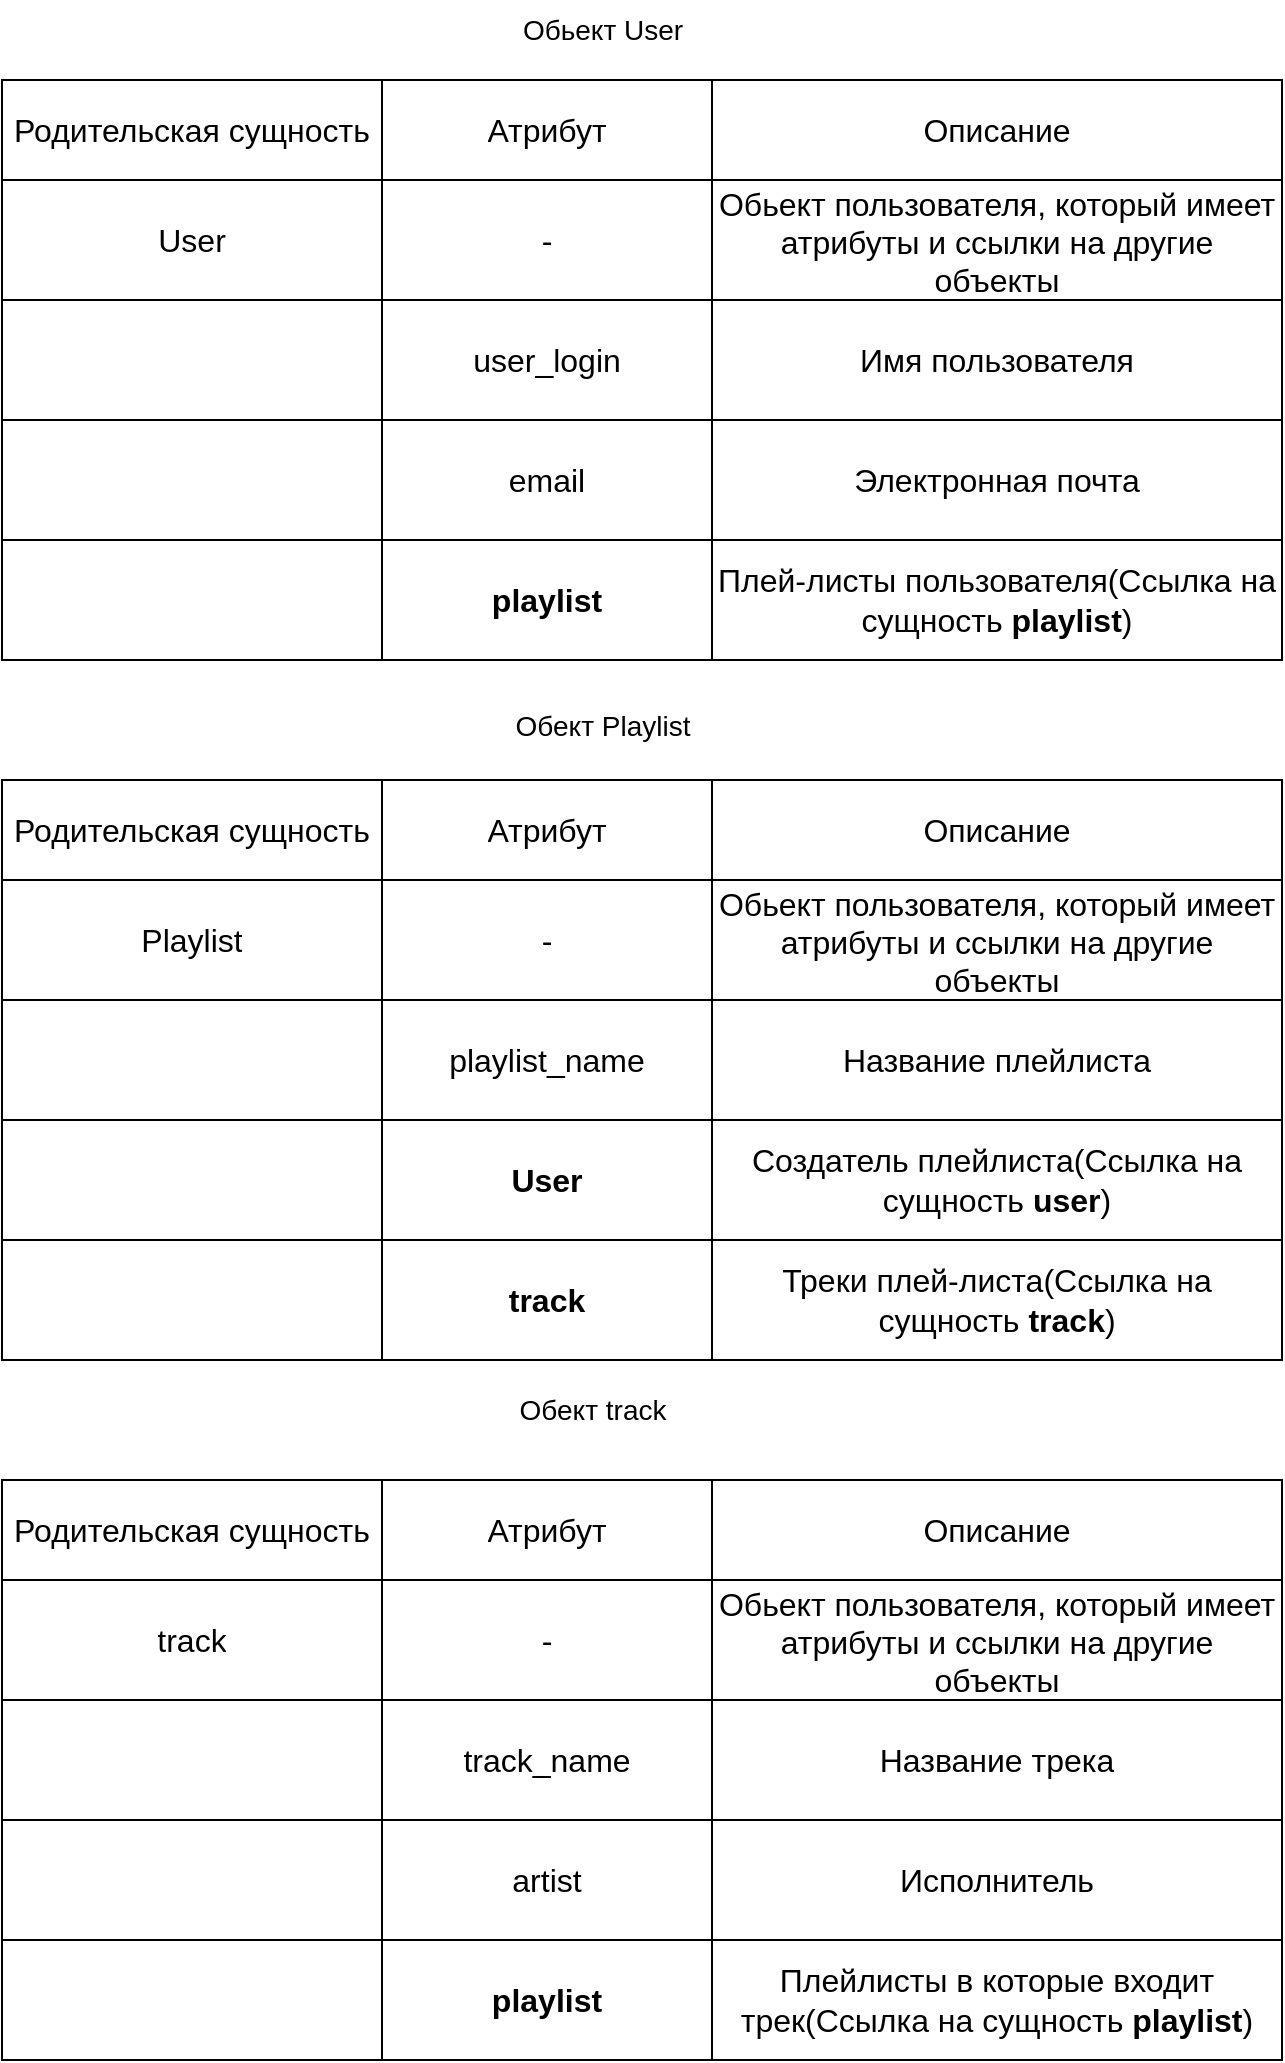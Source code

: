 <mxfile version="24.7.17">
  <diagram name="Страница — 1" id="COwZApUqpKTuh9l5zLDd">
    <mxGraphModel dx="905" dy="802" grid="1" gridSize="10" guides="1" tooltips="1" connect="1" arrows="1" fold="1" page="1" pageScale="1" pageWidth="827" pageHeight="1169" math="0" shadow="0">
      <root>
        <mxCell id="0" />
        <mxCell id="1" parent="0" />
        <mxCell id="1XDHNWAyTjsC2KXsczso-56" value="&lt;font style=&quot;font-size: 14px;&quot;&gt;Обьект User&lt;/font&gt;" style="text;html=1;align=center;verticalAlign=middle;resizable=0;points=[];autosize=1;strokeColor=none;fillColor=none;" parent="1" vertex="1">
          <mxGeometry x="325" width="110" height="30" as="geometry" />
        </mxCell>
        <mxCell id="1XDHNWAyTjsC2KXsczso-42" value="" style="shape=table;startSize=0;container=1;collapsible=0;childLayout=tableLayout;fontSize=16;" parent="1" vertex="1">
          <mxGeometry x="80" y="40" width="640" height="290" as="geometry" />
        </mxCell>
        <mxCell id="1XDHNWAyTjsC2KXsczso-43" value="" style="shape=tableRow;horizontal=0;startSize=0;swimlaneHead=0;swimlaneBody=0;strokeColor=inherit;top=0;left=0;bottom=0;right=0;collapsible=0;dropTarget=0;fillColor=none;points=[[0,0.5],[1,0.5]];portConstraint=eastwest;fontSize=16;" parent="1XDHNWAyTjsC2KXsczso-42" vertex="1">
          <mxGeometry width="640" height="50" as="geometry" />
        </mxCell>
        <mxCell id="1XDHNWAyTjsC2KXsczso-44" value="Родительская сущность" style="shape=partialRectangle;html=1;whiteSpace=wrap;connectable=0;strokeColor=inherit;overflow=hidden;fillColor=none;top=0;left=0;bottom=0;right=0;pointerEvents=1;fontSize=16;" parent="1XDHNWAyTjsC2KXsczso-43" vertex="1">
          <mxGeometry width="190" height="50" as="geometry">
            <mxRectangle width="190" height="50" as="alternateBounds" />
          </mxGeometry>
        </mxCell>
        <mxCell id="1XDHNWAyTjsC2KXsczso-45" value="Атрибут" style="shape=partialRectangle;html=1;whiteSpace=wrap;connectable=0;strokeColor=inherit;overflow=hidden;fillColor=none;top=0;left=0;bottom=0;right=0;pointerEvents=1;fontSize=16;" parent="1XDHNWAyTjsC2KXsczso-43" vertex="1">
          <mxGeometry x="190" width="165" height="50" as="geometry">
            <mxRectangle width="165" height="50" as="alternateBounds" />
          </mxGeometry>
        </mxCell>
        <mxCell id="1XDHNWAyTjsC2KXsczso-46" value="Описание" style="shape=partialRectangle;html=1;whiteSpace=wrap;connectable=0;strokeColor=inherit;overflow=hidden;fillColor=none;top=0;left=0;bottom=0;right=0;pointerEvents=1;fontSize=16;" parent="1XDHNWAyTjsC2KXsczso-43" vertex="1">
          <mxGeometry x="355" width="285" height="50" as="geometry">
            <mxRectangle width="285" height="50" as="alternateBounds" />
          </mxGeometry>
        </mxCell>
        <mxCell id="1XDHNWAyTjsC2KXsczso-57" value="" style="shape=tableRow;horizontal=0;startSize=0;swimlaneHead=0;swimlaneBody=0;strokeColor=inherit;top=0;left=0;bottom=0;right=0;collapsible=0;dropTarget=0;fillColor=none;points=[[0,0.5],[1,0.5]];portConstraint=eastwest;fontSize=16;" parent="1XDHNWAyTjsC2KXsczso-42" vertex="1">
          <mxGeometry y="50" width="640" height="60" as="geometry" />
        </mxCell>
        <mxCell id="1XDHNWAyTjsC2KXsczso-58" value="User" style="shape=partialRectangle;html=1;whiteSpace=wrap;connectable=0;strokeColor=inherit;overflow=hidden;fillColor=none;top=0;left=0;bottom=0;right=0;pointerEvents=1;fontSize=16;" parent="1XDHNWAyTjsC2KXsczso-57" vertex="1">
          <mxGeometry width="190" height="60" as="geometry">
            <mxRectangle width="190" height="60" as="alternateBounds" />
          </mxGeometry>
        </mxCell>
        <mxCell id="1XDHNWAyTjsC2KXsczso-59" value="-" style="shape=partialRectangle;html=1;whiteSpace=wrap;connectable=0;strokeColor=inherit;overflow=hidden;fillColor=none;top=0;left=0;bottom=0;right=0;pointerEvents=1;fontSize=16;" parent="1XDHNWAyTjsC2KXsczso-57" vertex="1">
          <mxGeometry x="190" width="165" height="60" as="geometry">
            <mxRectangle width="165" height="60" as="alternateBounds" />
          </mxGeometry>
        </mxCell>
        <mxCell id="1XDHNWAyTjsC2KXsczso-60" value="Обьект пользователя, который имеет атрибуты и ссылки на другие объекты" style="shape=partialRectangle;html=1;whiteSpace=wrap;connectable=0;strokeColor=inherit;overflow=hidden;fillColor=none;top=0;left=0;bottom=0;right=0;pointerEvents=1;fontSize=16;" parent="1XDHNWAyTjsC2KXsczso-57" vertex="1">
          <mxGeometry x="355" width="285" height="60" as="geometry">
            <mxRectangle width="285" height="60" as="alternateBounds" />
          </mxGeometry>
        </mxCell>
        <mxCell id="1XDHNWAyTjsC2KXsczso-61" value="" style="shape=tableRow;horizontal=0;startSize=0;swimlaneHead=0;swimlaneBody=0;strokeColor=inherit;top=0;left=0;bottom=0;right=0;collapsible=0;dropTarget=0;fillColor=none;points=[[0,0.5],[1,0.5]];portConstraint=eastwest;fontSize=16;" parent="1XDHNWAyTjsC2KXsczso-42" vertex="1">
          <mxGeometry y="110" width="640" height="60" as="geometry" />
        </mxCell>
        <mxCell id="1XDHNWAyTjsC2KXsczso-62" value="" style="shape=partialRectangle;html=1;whiteSpace=wrap;connectable=0;strokeColor=inherit;overflow=hidden;fillColor=none;top=0;left=0;bottom=0;right=0;pointerEvents=1;fontSize=16;" parent="1XDHNWAyTjsC2KXsczso-61" vertex="1">
          <mxGeometry width="190" height="60" as="geometry">
            <mxRectangle width="190" height="60" as="alternateBounds" />
          </mxGeometry>
        </mxCell>
        <mxCell id="1XDHNWAyTjsC2KXsczso-63" value="user_login" style="shape=partialRectangle;html=1;whiteSpace=wrap;connectable=0;strokeColor=inherit;overflow=hidden;fillColor=none;top=0;left=0;bottom=0;right=0;pointerEvents=1;fontSize=16;" parent="1XDHNWAyTjsC2KXsczso-61" vertex="1">
          <mxGeometry x="190" width="165" height="60" as="geometry">
            <mxRectangle width="165" height="60" as="alternateBounds" />
          </mxGeometry>
        </mxCell>
        <mxCell id="1XDHNWAyTjsC2KXsczso-64" value="Имя пользователя" style="shape=partialRectangle;html=1;whiteSpace=wrap;connectable=0;strokeColor=inherit;overflow=hidden;fillColor=none;top=0;left=0;bottom=0;right=0;pointerEvents=1;fontSize=16;" parent="1XDHNWAyTjsC2KXsczso-61" vertex="1">
          <mxGeometry x="355" width="285" height="60" as="geometry">
            <mxRectangle width="285" height="60" as="alternateBounds" />
          </mxGeometry>
        </mxCell>
        <mxCell id="1XDHNWAyTjsC2KXsczso-65" value="" style="shape=tableRow;horizontal=0;startSize=0;swimlaneHead=0;swimlaneBody=0;strokeColor=inherit;top=0;left=0;bottom=0;right=0;collapsible=0;dropTarget=0;fillColor=none;points=[[0,0.5],[1,0.5]];portConstraint=eastwest;fontSize=16;" parent="1XDHNWAyTjsC2KXsczso-42" vertex="1">
          <mxGeometry y="170" width="640" height="60" as="geometry" />
        </mxCell>
        <mxCell id="1XDHNWAyTjsC2KXsczso-66" value="" style="shape=partialRectangle;html=1;whiteSpace=wrap;connectable=0;strokeColor=inherit;overflow=hidden;fillColor=none;top=0;left=0;bottom=0;right=0;pointerEvents=1;fontSize=16;" parent="1XDHNWAyTjsC2KXsczso-65" vertex="1">
          <mxGeometry width="190" height="60" as="geometry">
            <mxRectangle width="190" height="60" as="alternateBounds" />
          </mxGeometry>
        </mxCell>
        <mxCell id="1XDHNWAyTjsC2KXsczso-67" value="email" style="shape=partialRectangle;html=1;whiteSpace=wrap;connectable=0;strokeColor=inherit;overflow=hidden;fillColor=none;top=0;left=0;bottom=0;right=0;pointerEvents=1;fontSize=16;" parent="1XDHNWAyTjsC2KXsczso-65" vertex="1">
          <mxGeometry x="190" width="165" height="60" as="geometry">
            <mxRectangle width="165" height="60" as="alternateBounds" />
          </mxGeometry>
        </mxCell>
        <mxCell id="1XDHNWAyTjsC2KXsczso-68" value="Электронная почта" style="shape=partialRectangle;html=1;whiteSpace=wrap;connectable=0;strokeColor=inherit;overflow=hidden;fillColor=none;top=0;left=0;bottom=0;right=0;pointerEvents=1;fontSize=16;" parent="1XDHNWAyTjsC2KXsczso-65" vertex="1">
          <mxGeometry x="355" width="285" height="60" as="geometry">
            <mxRectangle width="285" height="60" as="alternateBounds" />
          </mxGeometry>
        </mxCell>
        <mxCell id="1XDHNWAyTjsC2KXsczso-69" value="" style="shape=tableRow;horizontal=0;startSize=0;swimlaneHead=0;swimlaneBody=0;strokeColor=inherit;top=0;left=0;bottom=0;right=0;collapsible=0;dropTarget=0;fillColor=none;points=[[0,0.5],[1,0.5]];portConstraint=eastwest;fontSize=16;" parent="1XDHNWAyTjsC2KXsczso-42" vertex="1">
          <mxGeometry y="230" width="640" height="60" as="geometry" />
        </mxCell>
        <mxCell id="1XDHNWAyTjsC2KXsczso-70" value="" style="shape=partialRectangle;html=1;whiteSpace=wrap;connectable=0;strokeColor=inherit;overflow=hidden;fillColor=none;top=0;left=0;bottom=0;right=0;pointerEvents=1;fontSize=16;" parent="1XDHNWAyTjsC2KXsczso-69" vertex="1">
          <mxGeometry width="190" height="60" as="geometry">
            <mxRectangle width="190" height="60" as="alternateBounds" />
          </mxGeometry>
        </mxCell>
        <mxCell id="1XDHNWAyTjsC2KXsczso-71" value="&lt;b&gt;playlist&lt;/b&gt;" style="shape=partialRectangle;html=1;whiteSpace=wrap;connectable=0;strokeColor=inherit;overflow=hidden;fillColor=none;top=0;left=0;bottom=0;right=0;pointerEvents=1;fontSize=16;" parent="1XDHNWAyTjsC2KXsczso-69" vertex="1">
          <mxGeometry x="190" width="165" height="60" as="geometry">
            <mxRectangle width="165" height="60" as="alternateBounds" />
          </mxGeometry>
        </mxCell>
        <mxCell id="1XDHNWAyTjsC2KXsczso-72" value="Плей-листы пользователя(Ссылка на сущность &lt;b&gt;playlist&lt;/b&gt;)" style="shape=partialRectangle;html=1;whiteSpace=wrap;connectable=0;strokeColor=inherit;overflow=hidden;fillColor=none;top=0;left=0;bottom=0;right=0;pointerEvents=1;fontSize=16;" parent="1XDHNWAyTjsC2KXsczso-69" vertex="1">
          <mxGeometry x="355" width="285" height="60" as="geometry">
            <mxRectangle width="285" height="60" as="alternateBounds" />
          </mxGeometry>
        </mxCell>
        <mxCell id="1XDHNWAyTjsC2KXsczso-73" value="&lt;font style=&quot;font-size: 14px;&quot;&gt;Обект Playlist&lt;/font&gt;" style="text;html=1;align=center;verticalAlign=middle;resizable=0;points=[];autosize=1;strokeColor=none;fillColor=none;" parent="1" vertex="1">
          <mxGeometry x="325" y="348" width="110" height="30" as="geometry" />
        </mxCell>
        <mxCell id="1XDHNWAyTjsC2KXsczso-74" value="" style="shape=table;startSize=0;container=1;collapsible=0;childLayout=tableLayout;fontSize=16;" parent="1" vertex="1">
          <mxGeometry x="80" y="390" width="640" height="290" as="geometry" />
        </mxCell>
        <mxCell id="1XDHNWAyTjsC2KXsczso-75" value="" style="shape=tableRow;horizontal=0;startSize=0;swimlaneHead=0;swimlaneBody=0;strokeColor=inherit;top=0;left=0;bottom=0;right=0;collapsible=0;dropTarget=0;fillColor=none;points=[[0,0.5],[1,0.5]];portConstraint=eastwest;fontSize=16;" parent="1XDHNWAyTjsC2KXsczso-74" vertex="1">
          <mxGeometry width="640" height="50" as="geometry" />
        </mxCell>
        <mxCell id="1XDHNWAyTjsC2KXsczso-76" value="Родительская сущность" style="shape=partialRectangle;html=1;whiteSpace=wrap;connectable=0;strokeColor=inherit;overflow=hidden;fillColor=none;top=0;left=0;bottom=0;right=0;pointerEvents=1;fontSize=16;" parent="1XDHNWAyTjsC2KXsczso-75" vertex="1">
          <mxGeometry width="190" height="50" as="geometry">
            <mxRectangle width="190" height="50" as="alternateBounds" />
          </mxGeometry>
        </mxCell>
        <mxCell id="1XDHNWAyTjsC2KXsczso-77" value="Атрибут" style="shape=partialRectangle;html=1;whiteSpace=wrap;connectable=0;strokeColor=inherit;overflow=hidden;fillColor=none;top=0;left=0;bottom=0;right=0;pointerEvents=1;fontSize=16;" parent="1XDHNWAyTjsC2KXsczso-75" vertex="1">
          <mxGeometry x="190" width="165" height="50" as="geometry">
            <mxRectangle width="165" height="50" as="alternateBounds" />
          </mxGeometry>
        </mxCell>
        <mxCell id="1XDHNWAyTjsC2KXsczso-78" value="Описание" style="shape=partialRectangle;html=1;whiteSpace=wrap;connectable=0;strokeColor=inherit;overflow=hidden;fillColor=none;top=0;left=0;bottom=0;right=0;pointerEvents=1;fontSize=16;" parent="1XDHNWAyTjsC2KXsczso-75" vertex="1">
          <mxGeometry x="355" width="285" height="50" as="geometry">
            <mxRectangle width="285" height="50" as="alternateBounds" />
          </mxGeometry>
        </mxCell>
        <mxCell id="1XDHNWAyTjsC2KXsczso-79" value="" style="shape=tableRow;horizontal=0;startSize=0;swimlaneHead=0;swimlaneBody=0;strokeColor=inherit;top=0;left=0;bottom=0;right=0;collapsible=0;dropTarget=0;fillColor=none;points=[[0,0.5],[1,0.5]];portConstraint=eastwest;fontSize=16;" parent="1XDHNWAyTjsC2KXsczso-74" vertex="1">
          <mxGeometry y="50" width="640" height="60" as="geometry" />
        </mxCell>
        <mxCell id="1XDHNWAyTjsC2KXsczso-80" value="Playlist" style="shape=partialRectangle;html=1;whiteSpace=wrap;connectable=0;strokeColor=inherit;overflow=hidden;fillColor=none;top=0;left=0;bottom=0;right=0;pointerEvents=1;fontSize=16;" parent="1XDHNWAyTjsC2KXsczso-79" vertex="1">
          <mxGeometry width="190" height="60" as="geometry">
            <mxRectangle width="190" height="60" as="alternateBounds" />
          </mxGeometry>
        </mxCell>
        <mxCell id="1XDHNWAyTjsC2KXsczso-81" value="-" style="shape=partialRectangle;html=1;whiteSpace=wrap;connectable=0;strokeColor=inherit;overflow=hidden;fillColor=none;top=0;left=0;bottom=0;right=0;pointerEvents=1;fontSize=16;" parent="1XDHNWAyTjsC2KXsczso-79" vertex="1">
          <mxGeometry x="190" width="165" height="60" as="geometry">
            <mxRectangle width="165" height="60" as="alternateBounds" />
          </mxGeometry>
        </mxCell>
        <mxCell id="1XDHNWAyTjsC2KXsczso-82" value="Обьект пользователя, который имеет атрибуты и ссылки на другие объекты" style="shape=partialRectangle;html=1;whiteSpace=wrap;connectable=0;strokeColor=inherit;overflow=hidden;fillColor=none;top=0;left=0;bottom=0;right=0;pointerEvents=1;fontSize=16;" parent="1XDHNWAyTjsC2KXsczso-79" vertex="1">
          <mxGeometry x="355" width="285" height="60" as="geometry">
            <mxRectangle width="285" height="60" as="alternateBounds" />
          </mxGeometry>
        </mxCell>
        <mxCell id="1XDHNWAyTjsC2KXsczso-83" value="" style="shape=tableRow;horizontal=0;startSize=0;swimlaneHead=0;swimlaneBody=0;strokeColor=inherit;top=0;left=0;bottom=0;right=0;collapsible=0;dropTarget=0;fillColor=none;points=[[0,0.5],[1,0.5]];portConstraint=eastwest;fontSize=16;" parent="1XDHNWAyTjsC2KXsczso-74" vertex="1">
          <mxGeometry y="110" width="640" height="60" as="geometry" />
        </mxCell>
        <mxCell id="1XDHNWAyTjsC2KXsczso-84" value="" style="shape=partialRectangle;html=1;whiteSpace=wrap;connectable=0;strokeColor=inherit;overflow=hidden;fillColor=none;top=0;left=0;bottom=0;right=0;pointerEvents=1;fontSize=16;" parent="1XDHNWAyTjsC2KXsczso-83" vertex="1">
          <mxGeometry width="190" height="60" as="geometry">
            <mxRectangle width="190" height="60" as="alternateBounds" />
          </mxGeometry>
        </mxCell>
        <mxCell id="1XDHNWAyTjsC2KXsczso-85" value="playlist_name" style="shape=partialRectangle;html=1;whiteSpace=wrap;connectable=0;strokeColor=inherit;overflow=hidden;fillColor=none;top=0;left=0;bottom=0;right=0;pointerEvents=1;fontSize=16;" parent="1XDHNWAyTjsC2KXsczso-83" vertex="1">
          <mxGeometry x="190" width="165" height="60" as="geometry">
            <mxRectangle width="165" height="60" as="alternateBounds" />
          </mxGeometry>
        </mxCell>
        <mxCell id="1XDHNWAyTjsC2KXsczso-86" value="Название плейлиста" style="shape=partialRectangle;html=1;whiteSpace=wrap;connectable=0;strokeColor=inherit;overflow=hidden;fillColor=none;top=0;left=0;bottom=0;right=0;pointerEvents=1;fontSize=16;" parent="1XDHNWAyTjsC2KXsczso-83" vertex="1">
          <mxGeometry x="355" width="285" height="60" as="geometry">
            <mxRectangle width="285" height="60" as="alternateBounds" />
          </mxGeometry>
        </mxCell>
        <mxCell id="1XDHNWAyTjsC2KXsczso-87" value="" style="shape=tableRow;horizontal=0;startSize=0;swimlaneHead=0;swimlaneBody=0;strokeColor=inherit;top=0;left=0;bottom=0;right=0;collapsible=0;dropTarget=0;fillColor=none;points=[[0,0.5],[1,0.5]];portConstraint=eastwest;fontSize=16;" parent="1XDHNWAyTjsC2KXsczso-74" vertex="1">
          <mxGeometry y="170" width="640" height="60" as="geometry" />
        </mxCell>
        <mxCell id="1XDHNWAyTjsC2KXsczso-88" value="" style="shape=partialRectangle;html=1;whiteSpace=wrap;connectable=0;strokeColor=inherit;overflow=hidden;fillColor=none;top=0;left=0;bottom=0;right=0;pointerEvents=1;fontSize=16;" parent="1XDHNWAyTjsC2KXsczso-87" vertex="1">
          <mxGeometry width="190" height="60" as="geometry">
            <mxRectangle width="190" height="60" as="alternateBounds" />
          </mxGeometry>
        </mxCell>
        <mxCell id="1XDHNWAyTjsC2KXsczso-89" value="&lt;b&gt;User&lt;/b&gt;" style="shape=partialRectangle;html=1;whiteSpace=wrap;connectable=0;strokeColor=inherit;overflow=hidden;fillColor=none;top=0;left=0;bottom=0;right=0;pointerEvents=1;fontSize=16;" parent="1XDHNWAyTjsC2KXsczso-87" vertex="1">
          <mxGeometry x="190" width="165" height="60" as="geometry">
            <mxRectangle width="165" height="60" as="alternateBounds" />
          </mxGeometry>
        </mxCell>
        <mxCell id="1XDHNWAyTjsC2KXsczso-90" value="Создатель плейлиста(Ссылка на сущность &lt;b&gt;user&lt;/b&gt;)" style="shape=partialRectangle;html=1;whiteSpace=wrap;connectable=0;strokeColor=inherit;overflow=hidden;fillColor=none;top=0;left=0;bottom=0;right=0;pointerEvents=1;fontSize=16;" parent="1XDHNWAyTjsC2KXsczso-87" vertex="1">
          <mxGeometry x="355" width="285" height="60" as="geometry">
            <mxRectangle width="285" height="60" as="alternateBounds" />
          </mxGeometry>
        </mxCell>
        <mxCell id="1XDHNWAyTjsC2KXsczso-91" value="" style="shape=tableRow;horizontal=0;startSize=0;swimlaneHead=0;swimlaneBody=0;strokeColor=inherit;top=0;left=0;bottom=0;right=0;collapsible=0;dropTarget=0;fillColor=none;points=[[0,0.5],[1,0.5]];portConstraint=eastwest;fontSize=16;" parent="1XDHNWAyTjsC2KXsczso-74" vertex="1">
          <mxGeometry y="230" width="640" height="60" as="geometry" />
        </mxCell>
        <mxCell id="1XDHNWAyTjsC2KXsczso-92" value="" style="shape=partialRectangle;html=1;whiteSpace=wrap;connectable=0;strokeColor=inherit;overflow=hidden;fillColor=none;top=0;left=0;bottom=0;right=0;pointerEvents=1;fontSize=16;" parent="1XDHNWAyTjsC2KXsczso-91" vertex="1">
          <mxGeometry width="190" height="60" as="geometry">
            <mxRectangle width="190" height="60" as="alternateBounds" />
          </mxGeometry>
        </mxCell>
        <mxCell id="1XDHNWAyTjsC2KXsczso-93" value="&lt;b&gt;track&lt;/b&gt;" style="shape=partialRectangle;html=1;whiteSpace=wrap;connectable=0;strokeColor=inherit;overflow=hidden;fillColor=none;top=0;left=0;bottom=0;right=0;pointerEvents=1;fontSize=16;" parent="1XDHNWAyTjsC2KXsczso-91" vertex="1">
          <mxGeometry x="190" width="165" height="60" as="geometry">
            <mxRectangle width="165" height="60" as="alternateBounds" />
          </mxGeometry>
        </mxCell>
        <mxCell id="1XDHNWAyTjsC2KXsczso-94" value="Треки плей-листа(Ссылка на сущность &lt;b&gt;track&lt;/b&gt;)" style="shape=partialRectangle;html=1;whiteSpace=wrap;connectable=0;strokeColor=inherit;overflow=hidden;fillColor=none;top=0;left=0;bottom=0;right=0;pointerEvents=1;fontSize=16;" parent="1XDHNWAyTjsC2KXsczso-91" vertex="1">
          <mxGeometry x="355" width="285" height="60" as="geometry">
            <mxRectangle width="285" height="60" as="alternateBounds" />
          </mxGeometry>
        </mxCell>
        <mxCell id="1XDHNWAyTjsC2KXsczso-95" value="&lt;font style=&quot;font-size: 14px;&quot;&gt;Обект track&lt;/font&gt;" style="text;html=1;align=center;verticalAlign=middle;resizable=0;points=[];autosize=1;strokeColor=none;fillColor=none;" parent="1" vertex="1">
          <mxGeometry x="325" y="690" width="100" height="30" as="geometry" />
        </mxCell>
        <mxCell id="1XDHNWAyTjsC2KXsczso-96" value="" style="shape=table;startSize=0;container=1;collapsible=0;childLayout=tableLayout;fontSize=16;" parent="1" vertex="1">
          <mxGeometry x="80" y="740" width="640" height="290" as="geometry" />
        </mxCell>
        <mxCell id="1XDHNWAyTjsC2KXsczso-97" value="" style="shape=tableRow;horizontal=0;startSize=0;swimlaneHead=0;swimlaneBody=0;strokeColor=inherit;top=0;left=0;bottom=0;right=0;collapsible=0;dropTarget=0;fillColor=none;points=[[0,0.5],[1,0.5]];portConstraint=eastwest;fontSize=16;" parent="1XDHNWAyTjsC2KXsczso-96" vertex="1">
          <mxGeometry width="640" height="50" as="geometry" />
        </mxCell>
        <mxCell id="1XDHNWAyTjsC2KXsczso-98" value="Родительская сущность" style="shape=partialRectangle;html=1;whiteSpace=wrap;connectable=0;strokeColor=inherit;overflow=hidden;fillColor=none;top=0;left=0;bottom=0;right=0;pointerEvents=1;fontSize=16;" parent="1XDHNWAyTjsC2KXsczso-97" vertex="1">
          <mxGeometry width="190" height="50" as="geometry">
            <mxRectangle width="190" height="50" as="alternateBounds" />
          </mxGeometry>
        </mxCell>
        <mxCell id="1XDHNWAyTjsC2KXsczso-99" value="Атрибут" style="shape=partialRectangle;html=1;whiteSpace=wrap;connectable=0;strokeColor=inherit;overflow=hidden;fillColor=none;top=0;left=0;bottom=0;right=0;pointerEvents=1;fontSize=16;" parent="1XDHNWAyTjsC2KXsczso-97" vertex="1">
          <mxGeometry x="190" width="165" height="50" as="geometry">
            <mxRectangle width="165" height="50" as="alternateBounds" />
          </mxGeometry>
        </mxCell>
        <mxCell id="1XDHNWAyTjsC2KXsczso-100" value="Описание" style="shape=partialRectangle;html=1;whiteSpace=wrap;connectable=0;strokeColor=inherit;overflow=hidden;fillColor=none;top=0;left=0;bottom=0;right=0;pointerEvents=1;fontSize=16;" parent="1XDHNWAyTjsC2KXsczso-97" vertex="1">
          <mxGeometry x="355" width="285" height="50" as="geometry">
            <mxRectangle width="285" height="50" as="alternateBounds" />
          </mxGeometry>
        </mxCell>
        <mxCell id="1XDHNWAyTjsC2KXsczso-101" value="" style="shape=tableRow;horizontal=0;startSize=0;swimlaneHead=0;swimlaneBody=0;strokeColor=inherit;top=0;left=0;bottom=0;right=0;collapsible=0;dropTarget=0;fillColor=none;points=[[0,0.5],[1,0.5]];portConstraint=eastwest;fontSize=16;" parent="1XDHNWAyTjsC2KXsczso-96" vertex="1">
          <mxGeometry y="50" width="640" height="60" as="geometry" />
        </mxCell>
        <mxCell id="1XDHNWAyTjsC2KXsczso-102" value="track" style="shape=partialRectangle;html=1;whiteSpace=wrap;connectable=0;strokeColor=inherit;overflow=hidden;fillColor=none;top=0;left=0;bottom=0;right=0;pointerEvents=1;fontSize=16;" parent="1XDHNWAyTjsC2KXsczso-101" vertex="1">
          <mxGeometry width="190" height="60" as="geometry">
            <mxRectangle width="190" height="60" as="alternateBounds" />
          </mxGeometry>
        </mxCell>
        <mxCell id="1XDHNWAyTjsC2KXsczso-103" value="-" style="shape=partialRectangle;html=1;whiteSpace=wrap;connectable=0;strokeColor=inherit;overflow=hidden;fillColor=none;top=0;left=0;bottom=0;right=0;pointerEvents=1;fontSize=16;" parent="1XDHNWAyTjsC2KXsczso-101" vertex="1">
          <mxGeometry x="190" width="165" height="60" as="geometry">
            <mxRectangle width="165" height="60" as="alternateBounds" />
          </mxGeometry>
        </mxCell>
        <mxCell id="1XDHNWAyTjsC2KXsczso-104" value="Обьект пользователя, который имеет атрибуты и ссылки на другие объекты" style="shape=partialRectangle;html=1;whiteSpace=wrap;connectable=0;strokeColor=inherit;overflow=hidden;fillColor=none;top=0;left=0;bottom=0;right=0;pointerEvents=1;fontSize=16;" parent="1XDHNWAyTjsC2KXsczso-101" vertex="1">
          <mxGeometry x="355" width="285" height="60" as="geometry">
            <mxRectangle width="285" height="60" as="alternateBounds" />
          </mxGeometry>
        </mxCell>
        <mxCell id="1XDHNWAyTjsC2KXsczso-105" value="" style="shape=tableRow;horizontal=0;startSize=0;swimlaneHead=0;swimlaneBody=0;strokeColor=inherit;top=0;left=0;bottom=0;right=0;collapsible=0;dropTarget=0;fillColor=none;points=[[0,0.5],[1,0.5]];portConstraint=eastwest;fontSize=16;" parent="1XDHNWAyTjsC2KXsczso-96" vertex="1">
          <mxGeometry y="110" width="640" height="60" as="geometry" />
        </mxCell>
        <mxCell id="1XDHNWAyTjsC2KXsczso-106" value="" style="shape=partialRectangle;html=1;whiteSpace=wrap;connectable=0;strokeColor=inherit;overflow=hidden;fillColor=none;top=0;left=0;bottom=0;right=0;pointerEvents=1;fontSize=16;" parent="1XDHNWAyTjsC2KXsczso-105" vertex="1">
          <mxGeometry width="190" height="60" as="geometry">
            <mxRectangle width="190" height="60" as="alternateBounds" />
          </mxGeometry>
        </mxCell>
        <mxCell id="1XDHNWAyTjsC2KXsczso-107" value="track_name" style="shape=partialRectangle;html=1;whiteSpace=wrap;connectable=0;strokeColor=inherit;overflow=hidden;fillColor=none;top=0;left=0;bottom=0;right=0;pointerEvents=1;fontSize=16;" parent="1XDHNWAyTjsC2KXsczso-105" vertex="1">
          <mxGeometry x="190" width="165" height="60" as="geometry">
            <mxRectangle width="165" height="60" as="alternateBounds" />
          </mxGeometry>
        </mxCell>
        <mxCell id="1XDHNWAyTjsC2KXsczso-108" value="Название трека" style="shape=partialRectangle;html=1;whiteSpace=wrap;connectable=0;strokeColor=inherit;overflow=hidden;fillColor=none;top=0;left=0;bottom=0;right=0;pointerEvents=1;fontSize=16;" parent="1XDHNWAyTjsC2KXsczso-105" vertex="1">
          <mxGeometry x="355" width="285" height="60" as="geometry">
            <mxRectangle width="285" height="60" as="alternateBounds" />
          </mxGeometry>
        </mxCell>
        <mxCell id="KldA13eGul9dts-t6pYk-1" value="" style="shape=tableRow;horizontal=0;startSize=0;swimlaneHead=0;swimlaneBody=0;strokeColor=inherit;top=0;left=0;bottom=0;right=0;collapsible=0;dropTarget=0;fillColor=none;points=[[0,0.5],[1,0.5]];portConstraint=eastwest;fontSize=16;" vertex="1" parent="1XDHNWAyTjsC2KXsczso-96">
          <mxGeometry y="170" width="640" height="60" as="geometry" />
        </mxCell>
        <mxCell id="KldA13eGul9dts-t6pYk-2" value="" style="shape=partialRectangle;html=1;whiteSpace=wrap;connectable=0;strokeColor=inherit;overflow=hidden;fillColor=none;top=0;left=0;bottom=0;right=0;pointerEvents=1;fontSize=16;" vertex="1" parent="KldA13eGul9dts-t6pYk-1">
          <mxGeometry width="190" height="60" as="geometry">
            <mxRectangle width="190" height="60" as="alternateBounds" />
          </mxGeometry>
        </mxCell>
        <mxCell id="KldA13eGul9dts-t6pYk-3" value="artist" style="shape=partialRectangle;html=1;whiteSpace=wrap;connectable=0;strokeColor=inherit;overflow=hidden;fillColor=none;top=0;left=0;bottom=0;right=0;pointerEvents=1;fontSize=16;" vertex="1" parent="KldA13eGul9dts-t6pYk-1">
          <mxGeometry x="190" width="165" height="60" as="geometry">
            <mxRectangle width="165" height="60" as="alternateBounds" />
          </mxGeometry>
        </mxCell>
        <mxCell id="KldA13eGul9dts-t6pYk-4" value="Исполнитель" style="shape=partialRectangle;html=1;whiteSpace=wrap;connectable=0;strokeColor=inherit;overflow=hidden;fillColor=none;top=0;left=0;bottom=0;right=0;pointerEvents=1;fontSize=16;" vertex="1" parent="KldA13eGul9dts-t6pYk-1">
          <mxGeometry x="355" width="285" height="60" as="geometry">
            <mxRectangle width="285" height="60" as="alternateBounds" />
          </mxGeometry>
        </mxCell>
        <mxCell id="1XDHNWAyTjsC2KXsczso-109" value="" style="shape=tableRow;horizontal=0;startSize=0;swimlaneHead=0;swimlaneBody=0;strokeColor=inherit;top=0;left=0;bottom=0;right=0;collapsible=0;dropTarget=0;fillColor=none;points=[[0,0.5],[1,0.5]];portConstraint=eastwest;fontSize=16;" parent="1XDHNWAyTjsC2KXsczso-96" vertex="1">
          <mxGeometry y="230" width="640" height="60" as="geometry" />
        </mxCell>
        <mxCell id="1XDHNWAyTjsC2KXsczso-110" value="" style="shape=partialRectangle;html=1;whiteSpace=wrap;connectable=0;strokeColor=inherit;overflow=hidden;fillColor=none;top=0;left=0;bottom=0;right=0;pointerEvents=1;fontSize=16;" parent="1XDHNWAyTjsC2KXsczso-109" vertex="1">
          <mxGeometry width="190" height="60" as="geometry">
            <mxRectangle width="190" height="60" as="alternateBounds" />
          </mxGeometry>
        </mxCell>
        <mxCell id="1XDHNWAyTjsC2KXsczso-111" value="&lt;b&gt;playlist&lt;/b&gt;" style="shape=partialRectangle;html=1;whiteSpace=wrap;connectable=0;strokeColor=inherit;overflow=hidden;fillColor=none;top=0;left=0;bottom=0;right=0;pointerEvents=1;fontSize=16;" parent="1XDHNWAyTjsC2KXsczso-109" vertex="1">
          <mxGeometry x="190" width="165" height="60" as="geometry">
            <mxRectangle width="165" height="60" as="alternateBounds" />
          </mxGeometry>
        </mxCell>
        <mxCell id="1XDHNWAyTjsC2KXsczso-112" value="Плейлисты в которые входит трек(Ссылка на сущность &lt;b&gt;playlist&lt;/b&gt;)" style="shape=partialRectangle;html=1;whiteSpace=wrap;connectable=0;strokeColor=inherit;overflow=hidden;fillColor=none;top=0;left=0;bottom=0;right=0;pointerEvents=1;fontSize=16;" parent="1XDHNWAyTjsC2KXsczso-109" vertex="1">
          <mxGeometry x="355" width="285" height="60" as="geometry">
            <mxRectangle width="285" height="60" as="alternateBounds" />
          </mxGeometry>
        </mxCell>
      </root>
    </mxGraphModel>
  </diagram>
</mxfile>

